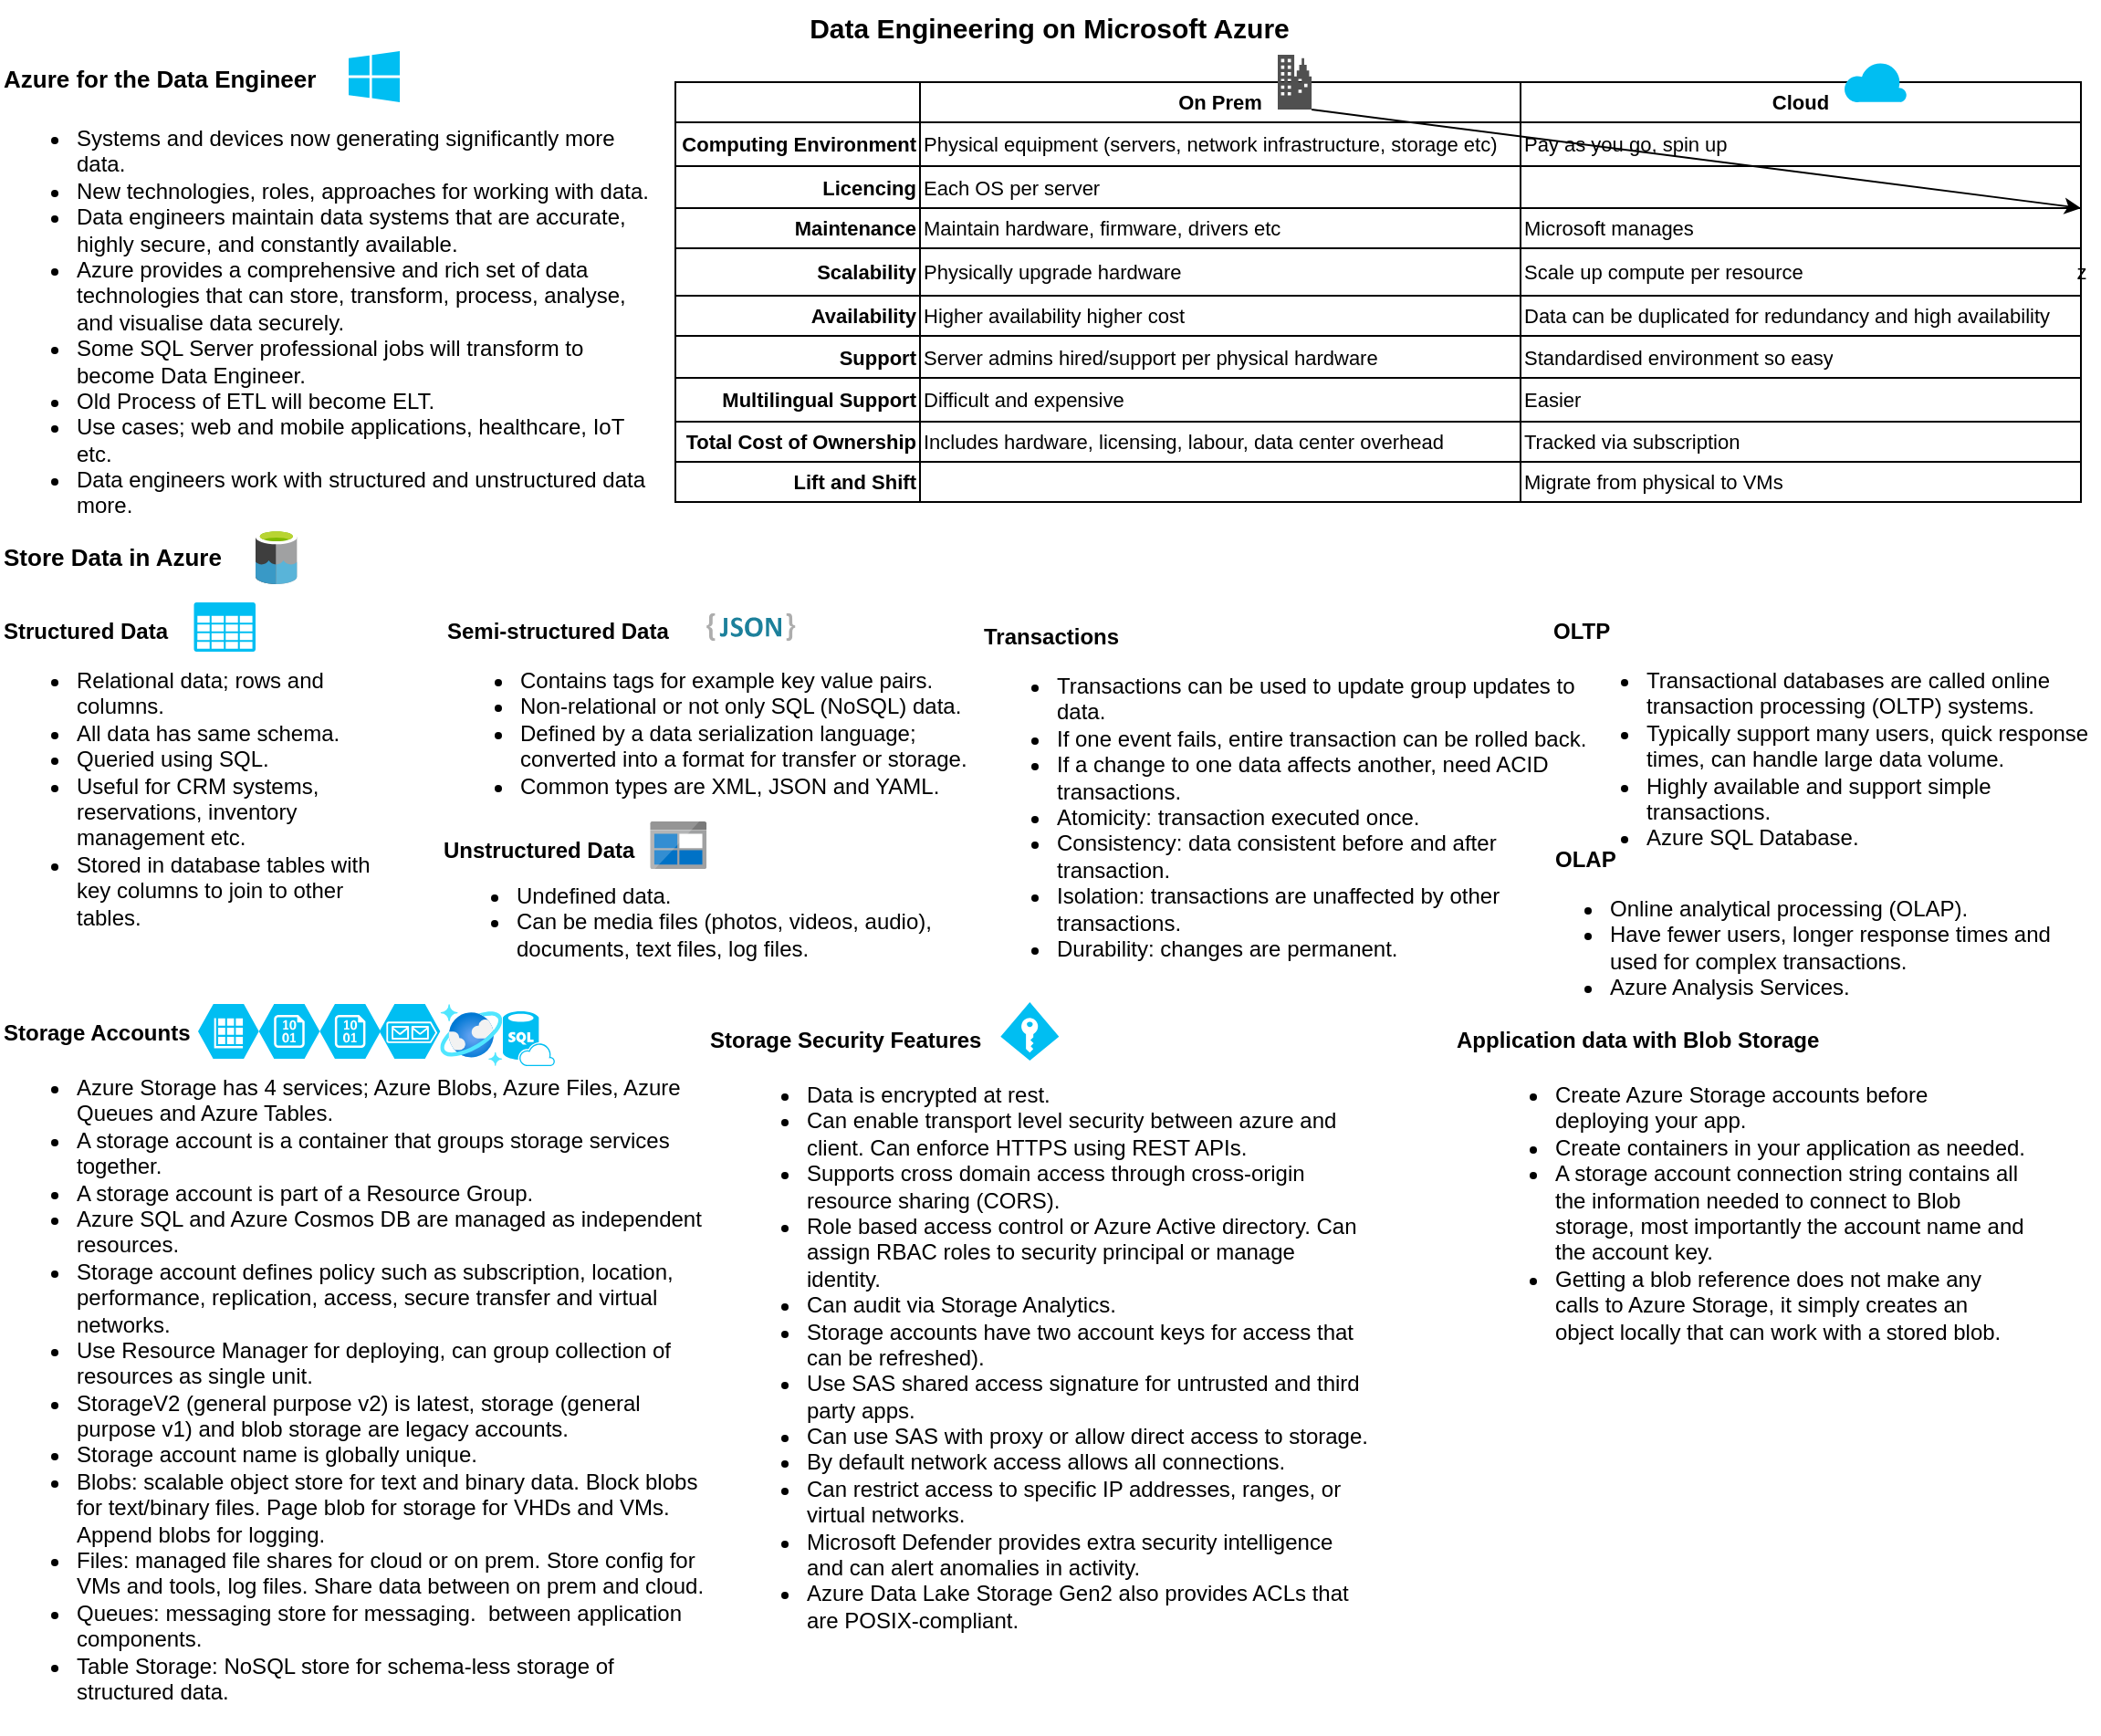 <mxfile version="20.8.6" type="github">
  <diagram id="WI9T0HZ2pTsCkuznbFz-" name="Data Engineering on Microsoft Azure">
    <mxGraphModel dx="2074" dy="1188" grid="1" gridSize="10" guides="1" tooltips="1" connect="1" arrows="1" fold="1" page="1" pageScale="1" pageWidth="1169" pageHeight="827" math="0" shadow="0">
      <root>
        <mxCell id="0" />
        <mxCell id="1" parent="0" />
        <mxCell id="qvMqanULMdAWcoUPuKCA-1" value="&lt;b style=&quot;font-size: 15px;&quot;&gt;Data Engineering on Microsoft Azure&lt;/b&gt;" style="text;strokeColor=none;align=center;fillColor=none;html=1;verticalAlign=middle;whiteSpace=wrap;rounded=0;fontSize=15;" vertex="1" parent="1">
          <mxGeometry x="380" width="410" height="30" as="geometry" />
        </mxCell>
        <mxCell id="qvMqanULMdAWcoUPuKCA-2" value="&lt;b style=&quot;font-size: 13px;&quot;&gt;Azure for the Data Engineer&lt;/b&gt;" style="text;strokeColor=none;align=left;fillColor=none;html=1;verticalAlign=middle;whiteSpace=wrap;rounded=0;fontSize=13;" vertex="1" parent="1">
          <mxGeometry x="10" y="28" width="410" height="30" as="geometry" />
        </mxCell>
        <mxCell id="qvMqanULMdAWcoUPuKCA-3" value="&lt;ul&gt;&lt;li&gt;&lt;span style=&quot;background-color: initial;&quot;&gt;Systems and devices now generating significantly more data.&lt;/span&gt;&lt;/li&gt;&lt;li&gt;New technologies, roles, approaches for working with data.&lt;/li&gt;&lt;li&gt;Data engineers maintain data systems that are accurate, highly secure, and constantly available.&lt;br&gt;&lt;/li&gt;&lt;li&gt;Azure provides a comprehensive and rich set of data technologies that can store, transform, process, analyse, and visualise data securely.&lt;br&gt;&lt;/li&gt;&lt;li&gt;Some SQL Server professional jobs will transform to become Data Engineer.&lt;/li&gt;&lt;li&gt;Old Process of ETL will become ELT.&lt;/li&gt;&lt;li&gt;Use cases; web and mobile applications, healthcare, IoT etc.&lt;/li&gt;&lt;li&gt;Data engineers work with structured and unstructured data more.&lt;/li&gt;&lt;/ul&gt;" style="text;strokeColor=none;align=left;fillColor=none;html=1;verticalAlign=top;whiteSpace=wrap;rounded=0;" vertex="1" parent="1">
          <mxGeometry x="10" y="50" width="360" height="220" as="geometry" />
        </mxCell>
        <mxCell id="qvMqanULMdAWcoUPuKCA-4" value="" style="shape=table;startSize=0;container=1;collapsible=0;childLayout=tableLayout;fontSize=10;" vertex="1" parent="1">
          <mxGeometry x="380" y="45" width="770" height="230" as="geometry" />
        </mxCell>
        <mxCell id="qvMqanULMdAWcoUPuKCA-5" value="" style="shape=tableRow;horizontal=0;startSize=0;swimlaneHead=0;swimlaneBody=0;strokeColor=inherit;top=0;left=0;bottom=0;right=0;collapsible=0;dropTarget=0;fillColor=none;points=[[0,0.5],[1,0.5]];portConstraint=eastwest;" vertex="1" parent="qvMqanULMdAWcoUPuKCA-4">
          <mxGeometry width="770" height="22" as="geometry" />
        </mxCell>
        <mxCell id="qvMqanULMdAWcoUPuKCA-6" value="" style="shape=partialRectangle;html=1;whiteSpace=wrap;connectable=0;strokeColor=inherit;overflow=hidden;fillColor=none;top=0;left=0;bottom=0;right=0;pointerEvents=1;align=right;fontStyle=1;fontSize=11;" vertex="1" parent="qvMqanULMdAWcoUPuKCA-5">
          <mxGeometry width="134" height="22" as="geometry">
            <mxRectangle width="134" height="22" as="alternateBounds" />
          </mxGeometry>
        </mxCell>
        <mxCell id="qvMqanULMdAWcoUPuKCA-7" value="On Prem" style="shape=partialRectangle;html=1;whiteSpace=wrap;connectable=0;strokeColor=inherit;overflow=hidden;fillColor=none;top=0;left=0;bottom=0;right=0;pointerEvents=1;fontStyle=1;fontSize=11;" vertex="1" parent="qvMqanULMdAWcoUPuKCA-5">
          <mxGeometry x="134" width="329" height="22" as="geometry">
            <mxRectangle width="329" height="22" as="alternateBounds" />
          </mxGeometry>
        </mxCell>
        <mxCell id="qvMqanULMdAWcoUPuKCA-8" value="Cloud" style="shape=partialRectangle;html=1;whiteSpace=wrap;connectable=0;strokeColor=inherit;overflow=hidden;fillColor=none;top=0;left=0;bottom=0;right=0;pointerEvents=1;fontStyle=1;fontSize=11;" vertex="1" parent="qvMqanULMdAWcoUPuKCA-5">
          <mxGeometry x="463" width="307" height="22" as="geometry">
            <mxRectangle width="307" height="22" as="alternateBounds" />
          </mxGeometry>
        </mxCell>
        <mxCell id="qvMqanULMdAWcoUPuKCA-9" value="" style="shape=tableRow;horizontal=0;startSize=0;swimlaneHead=0;swimlaneBody=0;strokeColor=inherit;top=0;left=0;bottom=0;right=0;collapsible=0;dropTarget=0;fillColor=none;points=[[0,0.5],[1,0.5]];portConstraint=eastwest;" vertex="1" parent="qvMqanULMdAWcoUPuKCA-4">
          <mxGeometry y="22" width="770" height="24" as="geometry" />
        </mxCell>
        <mxCell id="qvMqanULMdAWcoUPuKCA-10" value="Computing Environment" style="shape=partialRectangle;html=1;whiteSpace=wrap;connectable=0;strokeColor=inherit;overflow=hidden;fillColor=none;top=0;left=0;bottom=0;right=0;pointerEvents=1;align=right;fontStyle=1;fontSize=11;" vertex="1" parent="qvMqanULMdAWcoUPuKCA-9">
          <mxGeometry width="134" height="24" as="geometry">
            <mxRectangle width="134" height="24" as="alternateBounds" />
          </mxGeometry>
        </mxCell>
        <mxCell id="qvMqanULMdAWcoUPuKCA-11" value="Physical equipment (servers, network infrastructure, storage etc)" style="shape=partialRectangle;html=1;whiteSpace=wrap;connectable=0;strokeColor=inherit;overflow=hidden;fillColor=none;top=0;left=0;bottom=0;right=0;pointerEvents=1;align=left;fontSize=11;" vertex="1" parent="qvMqanULMdAWcoUPuKCA-9">
          <mxGeometry x="134" width="329" height="24" as="geometry">
            <mxRectangle width="329" height="24" as="alternateBounds" />
          </mxGeometry>
        </mxCell>
        <mxCell id="qvMqanULMdAWcoUPuKCA-12" value="Pay as you go, spin up" style="shape=partialRectangle;html=1;whiteSpace=wrap;connectable=0;strokeColor=inherit;overflow=hidden;fillColor=none;top=0;left=0;bottom=0;right=0;pointerEvents=1;align=left;fontSize=11;" vertex="1" parent="qvMqanULMdAWcoUPuKCA-9">
          <mxGeometry x="463" width="307" height="24" as="geometry">
            <mxRectangle width="307" height="24" as="alternateBounds" />
          </mxGeometry>
        </mxCell>
        <mxCell id="qvMqanULMdAWcoUPuKCA-13" value="" style="shape=tableRow;horizontal=0;startSize=0;swimlaneHead=0;swimlaneBody=0;strokeColor=inherit;top=0;left=0;bottom=0;right=0;collapsible=0;dropTarget=0;fillColor=none;points=[[0,0.5],[1,0.5]];portConstraint=eastwest;" vertex="1" parent="qvMqanULMdAWcoUPuKCA-4">
          <mxGeometry y="46" width="770" height="23" as="geometry" />
        </mxCell>
        <mxCell id="qvMqanULMdAWcoUPuKCA-14" value="Licencing" style="shape=partialRectangle;html=1;whiteSpace=wrap;connectable=0;strokeColor=inherit;overflow=hidden;fillColor=none;top=0;left=0;bottom=0;right=0;pointerEvents=1;align=right;fontStyle=1;fontSize=11;" vertex="1" parent="qvMqanULMdAWcoUPuKCA-13">
          <mxGeometry width="134" height="23" as="geometry">
            <mxRectangle width="134" height="23" as="alternateBounds" />
          </mxGeometry>
        </mxCell>
        <mxCell id="qvMqanULMdAWcoUPuKCA-15" value="Each OS per server" style="shape=partialRectangle;html=1;whiteSpace=wrap;connectable=0;strokeColor=inherit;overflow=hidden;fillColor=none;top=0;left=0;bottom=0;right=0;pointerEvents=1;align=left;fontSize=11;" vertex="1" parent="qvMqanULMdAWcoUPuKCA-13">
          <mxGeometry x="134" width="329" height="23" as="geometry">
            <mxRectangle width="329" height="23" as="alternateBounds" />
          </mxGeometry>
        </mxCell>
        <mxCell id="qvMqanULMdAWcoUPuKCA-16" value="" style="shape=partialRectangle;html=1;whiteSpace=wrap;connectable=0;strokeColor=inherit;overflow=hidden;fillColor=none;top=0;left=0;bottom=0;right=0;pointerEvents=1;align=left;fontSize=11;" vertex="1" parent="qvMqanULMdAWcoUPuKCA-13">
          <mxGeometry x="463" width="307" height="23" as="geometry">
            <mxRectangle width="307" height="23" as="alternateBounds" />
          </mxGeometry>
        </mxCell>
        <mxCell id="qvMqanULMdAWcoUPuKCA-17" value="" style="shape=tableRow;horizontal=0;startSize=0;swimlaneHead=0;swimlaneBody=0;strokeColor=inherit;top=0;left=0;bottom=0;right=0;collapsible=0;dropTarget=0;fillColor=none;points=[[0,0.5],[1,0.5]];portConstraint=eastwest;" vertex="1" parent="qvMqanULMdAWcoUPuKCA-4">
          <mxGeometry y="69" width="770" height="22" as="geometry" />
        </mxCell>
        <mxCell id="qvMqanULMdAWcoUPuKCA-18" value="Maintenance" style="shape=partialRectangle;html=1;whiteSpace=wrap;connectable=0;strokeColor=inherit;overflow=hidden;fillColor=none;top=0;left=0;bottom=0;right=0;pointerEvents=1;align=right;fontStyle=1;fontSize=11;" vertex="1" parent="qvMqanULMdAWcoUPuKCA-17">
          <mxGeometry width="134" height="22" as="geometry">
            <mxRectangle width="134" height="22" as="alternateBounds" />
          </mxGeometry>
        </mxCell>
        <mxCell id="qvMqanULMdAWcoUPuKCA-19" value="Maintain hardware, firmware, drivers etc" style="shape=partialRectangle;html=1;whiteSpace=wrap;connectable=0;strokeColor=inherit;overflow=hidden;fillColor=none;top=0;left=0;bottom=0;right=0;pointerEvents=1;align=left;fontSize=11;" vertex="1" parent="qvMqanULMdAWcoUPuKCA-17">
          <mxGeometry x="134" width="329" height="22" as="geometry">
            <mxRectangle width="329" height="22" as="alternateBounds" />
          </mxGeometry>
        </mxCell>
        <mxCell id="qvMqanULMdAWcoUPuKCA-20" value="Microsoft manages" style="shape=partialRectangle;html=1;whiteSpace=wrap;connectable=0;strokeColor=inherit;overflow=hidden;fillColor=none;top=0;left=0;bottom=0;right=0;pointerEvents=1;align=left;fontSize=11;" vertex="1" parent="qvMqanULMdAWcoUPuKCA-17">
          <mxGeometry x="463" width="307" height="22" as="geometry">
            <mxRectangle width="307" height="22" as="alternateBounds" />
          </mxGeometry>
        </mxCell>
        <mxCell id="qvMqanULMdAWcoUPuKCA-53" value="z" style="sketch=0;pointerEvents=1;shadow=0;dashed=0;html=1;strokeColor=none;fillColor=#505050;labelPosition=center;verticalLabelPosition=bottom;verticalAlign=top;outlineConnect=0;align=center;shape=mxgraph.office.concepts.on_premises;fontSize=11;" vertex="1" parent="qvMqanULMdAWcoUPuKCA-17">
          <mxGeometry x="770" width="NaN" height="22" as="geometry">
            <mxRectangle width="NaN" height="22" as="alternateBounds" />
          </mxGeometry>
        </mxCell>
        <mxCell id="qvMqanULMdAWcoUPuKCA-21" value="" style="shape=tableRow;horizontal=0;startSize=0;swimlaneHead=0;swimlaneBody=0;strokeColor=inherit;top=0;left=0;bottom=0;right=0;collapsible=0;dropTarget=0;fillColor=none;points=[[0,0.5],[1,0.5]];portConstraint=eastwest;" vertex="1" parent="qvMqanULMdAWcoUPuKCA-4">
          <mxGeometry y="91" width="770" height="26" as="geometry" />
        </mxCell>
        <mxCell id="qvMqanULMdAWcoUPuKCA-22" value="Scalability" style="shape=partialRectangle;html=1;whiteSpace=wrap;connectable=0;strokeColor=inherit;overflow=hidden;fillColor=none;top=0;left=0;bottom=0;right=0;pointerEvents=1;align=right;fontStyle=1;fontSize=11;" vertex="1" parent="qvMqanULMdAWcoUPuKCA-21">
          <mxGeometry width="134" height="26" as="geometry">
            <mxRectangle width="134" height="26" as="alternateBounds" />
          </mxGeometry>
        </mxCell>
        <mxCell id="qvMqanULMdAWcoUPuKCA-23" value="Physically upgrade hardware" style="shape=partialRectangle;html=1;whiteSpace=wrap;connectable=0;strokeColor=inherit;overflow=hidden;fillColor=none;top=0;left=0;bottom=0;right=0;pointerEvents=1;align=left;fontSize=11;" vertex="1" parent="qvMqanULMdAWcoUPuKCA-21">
          <mxGeometry x="134" width="329" height="26" as="geometry">
            <mxRectangle width="329" height="26" as="alternateBounds" />
          </mxGeometry>
        </mxCell>
        <mxCell id="qvMqanULMdAWcoUPuKCA-24" value="Scale up compute per resource" style="shape=partialRectangle;html=1;whiteSpace=wrap;connectable=0;strokeColor=inherit;overflow=hidden;fillColor=none;top=0;left=0;bottom=0;right=0;pointerEvents=1;align=left;fontSize=11;" vertex="1" parent="qvMqanULMdAWcoUPuKCA-21">
          <mxGeometry x="463" width="307" height="26" as="geometry">
            <mxRectangle width="307" height="26" as="alternateBounds" />
          </mxGeometry>
        </mxCell>
        <mxCell id="qvMqanULMdAWcoUPuKCA-25" value="" style="shape=tableRow;horizontal=0;startSize=0;swimlaneHead=0;swimlaneBody=0;strokeColor=inherit;top=0;left=0;bottom=0;right=0;collapsible=0;dropTarget=0;fillColor=none;points=[[0,0.5],[1,0.5]];portConstraint=eastwest;" vertex="1" parent="qvMqanULMdAWcoUPuKCA-4">
          <mxGeometry y="117" width="770" height="22" as="geometry" />
        </mxCell>
        <mxCell id="qvMqanULMdAWcoUPuKCA-26" value="Availability" style="shape=partialRectangle;html=1;whiteSpace=wrap;connectable=0;strokeColor=inherit;overflow=hidden;fillColor=none;top=0;left=0;bottom=0;right=0;pointerEvents=1;align=right;fontStyle=1;fontSize=11;" vertex="1" parent="qvMqanULMdAWcoUPuKCA-25">
          <mxGeometry width="134" height="22" as="geometry">
            <mxRectangle width="134" height="22" as="alternateBounds" />
          </mxGeometry>
        </mxCell>
        <mxCell id="qvMqanULMdAWcoUPuKCA-27" value="Higher availability higher cost" style="shape=partialRectangle;html=1;whiteSpace=wrap;connectable=0;strokeColor=inherit;overflow=hidden;fillColor=none;top=0;left=0;bottom=0;right=0;pointerEvents=1;align=left;fontSize=11;" vertex="1" parent="qvMqanULMdAWcoUPuKCA-25">
          <mxGeometry x="134" width="329" height="22" as="geometry">
            <mxRectangle width="329" height="22" as="alternateBounds" />
          </mxGeometry>
        </mxCell>
        <mxCell id="qvMqanULMdAWcoUPuKCA-28" value="Data can be duplicated for redundancy and high availability" style="shape=partialRectangle;html=1;whiteSpace=wrap;connectable=0;strokeColor=inherit;overflow=hidden;fillColor=none;top=0;left=0;bottom=0;right=0;pointerEvents=1;align=left;fontSize=11;" vertex="1" parent="qvMqanULMdAWcoUPuKCA-25">
          <mxGeometry x="463" width="307" height="22" as="geometry">
            <mxRectangle width="307" height="22" as="alternateBounds" />
          </mxGeometry>
        </mxCell>
        <mxCell id="qvMqanULMdAWcoUPuKCA-29" value="" style="shape=tableRow;horizontal=0;startSize=0;swimlaneHead=0;swimlaneBody=0;strokeColor=inherit;top=0;left=0;bottom=0;right=0;collapsible=0;dropTarget=0;fillColor=none;points=[[0,0.5],[1,0.5]];portConstraint=eastwest;" vertex="1" parent="qvMqanULMdAWcoUPuKCA-4">
          <mxGeometry y="139" width="770" height="23" as="geometry" />
        </mxCell>
        <mxCell id="qvMqanULMdAWcoUPuKCA-30" value="Support" style="shape=partialRectangle;html=1;whiteSpace=wrap;connectable=0;strokeColor=inherit;overflow=hidden;fillColor=none;top=0;left=0;bottom=0;right=0;pointerEvents=1;align=right;fontStyle=1;fontSize=11;" vertex="1" parent="qvMqanULMdAWcoUPuKCA-29">
          <mxGeometry width="134" height="23" as="geometry">
            <mxRectangle width="134" height="23" as="alternateBounds" />
          </mxGeometry>
        </mxCell>
        <mxCell id="qvMqanULMdAWcoUPuKCA-31" value="Server admins hired/support per physical hardware" style="shape=partialRectangle;html=1;whiteSpace=wrap;connectable=0;strokeColor=inherit;overflow=hidden;fillColor=none;top=0;left=0;bottom=0;right=0;pointerEvents=1;align=left;fontSize=11;" vertex="1" parent="qvMqanULMdAWcoUPuKCA-29">
          <mxGeometry x="134" width="329" height="23" as="geometry">
            <mxRectangle width="329" height="23" as="alternateBounds" />
          </mxGeometry>
        </mxCell>
        <mxCell id="qvMqanULMdAWcoUPuKCA-32" value="Standardised environment so easy" style="shape=partialRectangle;html=1;whiteSpace=wrap;connectable=0;strokeColor=inherit;overflow=hidden;fillColor=none;top=0;left=0;bottom=0;right=0;pointerEvents=1;align=left;fontSize=11;" vertex="1" parent="qvMqanULMdAWcoUPuKCA-29">
          <mxGeometry x="463" width="307" height="23" as="geometry">
            <mxRectangle width="307" height="23" as="alternateBounds" />
          </mxGeometry>
        </mxCell>
        <mxCell id="qvMqanULMdAWcoUPuKCA-33" value="" style="shape=tableRow;horizontal=0;startSize=0;swimlaneHead=0;swimlaneBody=0;strokeColor=inherit;top=0;left=0;bottom=0;right=0;collapsible=0;dropTarget=0;fillColor=none;points=[[0,0.5],[1,0.5]];portConstraint=eastwest;" vertex="1" parent="qvMqanULMdAWcoUPuKCA-4">
          <mxGeometry y="162" width="770" height="24" as="geometry" />
        </mxCell>
        <mxCell id="qvMqanULMdAWcoUPuKCA-34" value="Multilingual Support" style="shape=partialRectangle;html=1;whiteSpace=wrap;connectable=0;strokeColor=inherit;overflow=hidden;fillColor=none;top=0;left=0;bottom=0;right=0;pointerEvents=1;align=right;fontStyle=1;fontSize=11;" vertex="1" parent="qvMqanULMdAWcoUPuKCA-33">
          <mxGeometry width="134" height="24" as="geometry">
            <mxRectangle width="134" height="24" as="alternateBounds" />
          </mxGeometry>
        </mxCell>
        <mxCell id="qvMqanULMdAWcoUPuKCA-35" value="Difficult and expensive" style="shape=partialRectangle;html=1;whiteSpace=wrap;connectable=0;strokeColor=inherit;overflow=hidden;fillColor=none;top=0;left=0;bottom=0;right=0;pointerEvents=1;align=left;fontSize=11;" vertex="1" parent="qvMqanULMdAWcoUPuKCA-33">
          <mxGeometry x="134" width="329" height="24" as="geometry">
            <mxRectangle width="329" height="24" as="alternateBounds" />
          </mxGeometry>
        </mxCell>
        <mxCell id="qvMqanULMdAWcoUPuKCA-36" value="Easier" style="shape=partialRectangle;html=1;whiteSpace=wrap;connectable=0;strokeColor=inherit;overflow=hidden;fillColor=none;top=0;left=0;bottom=0;right=0;pointerEvents=1;align=left;fontSize=11;" vertex="1" parent="qvMqanULMdAWcoUPuKCA-33">
          <mxGeometry x="463" width="307" height="24" as="geometry">
            <mxRectangle width="307" height="24" as="alternateBounds" />
          </mxGeometry>
        </mxCell>
        <mxCell id="qvMqanULMdAWcoUPuKCA-37" value="" style="shape=tableRow;horizontal=0;startSize=0;swimlaneHead=0;swimlaneBody=0;strokeColor=inherit;top=0;left=0;bottom=0;right=0;collapsible=0;dropTarget=0;fillColor=none;points=[[0,0.5],[1,0.5]];portConstraint=eastwest;" vertex="1" parent="qvMqanULMdAWcoUPuKCA-4">
          <mxGeometry y="186" width="770" height="22" as="geometry" />
        </mxCell>
        <mxCell id="qvMqanULMdAWcoUPuKCA-38" value="Total Cost of Ownership" style="shape=partialRectangle;html=1;whiteSpace=wrap;connectable=0;strokeColor=inherit;overflow=hidden;fillColor=none;top=0;left=0;bottom=0;right=0;pointerEvents=1;align=right;fontStyle=1;fontSize=11;" vertex="1" parent="qvMqanULMdAWcoUPuKCA-37">
          <mxGeometry width="134" height="22" as="geometry">
            <mxRectangle width="134" height="22" as="alternateBounds" />
          </mxGeometry>
        </mxCell>
        <mxCell id="qvMqanULMdAWcoUPuKCA-39" value="Includes hardware, licensing, labour, data center overhead" style="shape=partialRectangle;html=1;whiteSpace=wrap;connectable=0;strokeColor=inherit;overflow=hidden;fillColor=none;top=0;left=0;bottom=0;right=0;pointerEvents=1;align=left;fontSize=11;" vertex="1" parent="qvMqanULMdAWcoUPuKCA-37">
          <mxGeometry x="134" width="329" height="22" as="geometry">
            <mxRectangle width="329" height="22" as="alternateBounds" />
          </mxGeometry>
        </mxCell>
        <mxCell id="qvMqanULMdAWcoUPuKCA-40" value="Tracked via subscription" style="shape=partialRectangle;html=1;whiteSpace=wrap;connectable=0;strokeColor=inherit;overflow=hidden;fillColor=none;top=0;left=0;bottom=0;right=0;pointerEvents=1;align=left;fontSize=11;" vertex="1" parent="qvMqanULMdAWcoUPuKCA-37">
          <mxGeometry x="463" width="307" height="22" as="geometry">
            <mxRectangle width="307" height="22" as="alternateBounds" />
          </mxGeometry>
        </mxCell>
        <mxCell id="qvMqanULMdAWcoUPuKCA-45" value="" style="shape=tableRow;horizontal=0;startSize=0;swimlaneHead=0;swimlaneBody=0;strokeColor=inherit;top=0;left=0;bottom=0;right=0;collapsible=0;dropTarget=0;fillColor=none;points=[[0,0.5],[1,0.5]];portConstraint=eastwest;" vertex="1" parent="qvMqanULMdAWcoUPuKCA-4">
          <mxGeometry y="208" width="770" height="22" as="geometry" />
        </mxCell>
        <mxCell id="qvMqanULMdAWcoUPuKCA-46" value="Lift and Shift" style="shape=partialRectangle;html=1;whiteSpace=wrap;connectable=0;strokeColor=inherit;overflow=hidden;fillColor=none;top=0;left=0;bottom=0;right=0;pointerEvents=1;align=right;fontStyle=1;fontSize=11;" vertex="1" parent="qvMqanULMdAWcoUPuKCA-45">
          <mxGeometry width="134" height="22" as="geometry">
            <mxRectangle width="134" height="22" as="alternateBounds" />
          </mxGeometry>
        </mxCell>
        <mxCell id="qvMqanULMdAWcoUPuKCA-47" value="" style="shape=partialRectangle;html=1;whiteSpace=wrap;connectable=0;strokeColor=inherit;overflow=hidden;fillColor=none;top=0;left=0;bottom=0;right=0;pointerEvents=1;align=left;fontSize=11;" vertex="1" parent="qvMqanULMdAWcoUPuKCA-45">
          <mxGeometry x="134" width="329" height="22" as="geometry">
            <mxRectangle width="329" height="22" as="alternateBounds" />
          </mxGeometry>
        </mxCell>
        <mxCell id="qvMqanULMdAWcoUPuKCA-48" value="Migrate from physical to VMs" style="shape=partialRectangle;html=1;whiteSpace=wrap;connectable=0;strokeColor=inherit;overflow=hidden;fillColor=none;top=0;left=0;bottom=0;right=0;pointerEvents=1;align=left;fontSize=11;" vertex="1" parent="qvMqanULMdAWcoUPuKCA-45">
          <mxGeometry x="463" width="307" height="22" as="geometry">
            <mxRectangle width="307" height="22" as="alternateBounds" />
          </mxGeometry>
        </mxCell>
        <mxCell id="qvMqanULMdAWcoUPuKCA-49" value="&lt;b style=&quot;font-size: 13px;&quot;&gt;Store Data in Azure&lt;/b&gt;" style="text;strokeColor=none;align=left;fillColor=none;html=1;verticalAlign=middle;whiteSpace=wrap;rounded=0;fontSize=13;" vertex="1" parent="1">
          <mxGeometry x="10" y="290" width="410" height="30" as="geometry" />
        </mxCell>
        <mxCell id="qvMqanULMdAWcoUPuKCA-51" value="" style="verticalLabelPosition=bottom;html=1;verticalAlign=top;align=center;strokeColor=none;fillColor=#00BEF2;shape=mxgraph.azure.cloud;fontSize=11;" vertex="1" parent="1">
          <mxGeometry x="1020" y="33.5" width="34.62" height="22.5" as="geometry" />
        </mxCell>
        <mxCell id="qvMqanULMdAWcoUPuKCA-54" value="" style="edgeStyle=orthogonalEdgeStyle;rounded=0;orthogonalLoop=1;jettySize=auto;html=1;fontSize=11;" edge="1" parent="1" source="qvMqanULMdAWcoUPuKCA-52" target="qvMqanULMdAWcoUPuKCA-53">
          <mxGeometry relative="1" as="geometry" />
        </mxCell>
        <mxCell id="qvMqanULMdAWcoUPuKCA-52" value="" style="sketch=0;pointerEvents=1;shadow=0;dashed=0;html=1;strokeColor=none;fillColor=#505050;labelPosition=center;verticalLabelPosition=bottom;verticalAlign=top;outlineConnect=0;align=center;shape=mxgraph.office.concepts.on_premises;fontSize=11;" vertex="1" parent="1">
          <mxGeometry x="710" y="30" width="18.55" height="30" as="geometry" />
        </mxCell>
        <mxCell id="qvMqanULMdAWcoUPuKCA-56" value="" style="verticalLabelPosition=bottom;html=1;verticalAlign=top;align=center;strokeColor=none;fillColor=#00BEF2;shape=mxgraph.azure.azure_instance;fontSize=11;" vertex="1" parent="1">
          <mxGeometry x="201" y="28" width="28" height="28" as="geometry" />
        </mxCell>
        <mxCell id="qvMqanULMdAWcoUPuKCA-57" value="" style="sketch=0;aspect=fixed;html=1;points=[];align=center;image;fontSize=12;image=img/lib/mscae/Data_Lake.svg;" vertex="1" parent="1">
          <mxGeometry x="150" y="290" width="22.8" height="30" as="geometry" />
        </mxCell>
        <mxCell id="qvMqanULMdAWcoUPuKCA-58" value="&lt;b style=&quot;font-size: 12px;&quot;&gt;Structured Data&lt;/b&gt;" style="text;strokeColor=none;align=left;fillColor=none;html=1;verticalAlign=middle;whiteSpace=wrap;rounded=0;fontSize=13;" vertex="1" parent="1">
          <mxGeometry x="10" y="330" width="410" height="30" as="geometry" />
        </mxCell>
        <mxCell id="qvMqanULMdAWcoUPuKCA-59" value="&lt;ul&gt;&lt;li&gt;Relational data; rows and columns.&lt;/li&gt;&lt;li&gt;All data has same schema.&lt;/li&gt;&lt;li&gt;Queried using SQL.&lt;/li&gt;&lt;li&gt;Useful for CRM systems, reservations, inventory management etc.&lt;/li&gt;&lt;li&gt;Stored in database tables with key columns to join to other tables.&lt;/li&gt;&lt;/ul&gt;" style="text;strokeColor=none;align=left;fillColor=none;html=1;verticalAlign=top;whiteSpace=wrap;rounded=0;" vertex="1" parent="1">
          <mxGeometry x="10" y="347" width="220" height="130" as="geometry" />
        </mxCell>
        <mxCell id="qvMqanULMdAWcoUPuKCA-61" value="&lt;b style=&quot;font-size: 12px;&quot;&gt;Semi-structured Data&lt;/b&gt;" style="text;strokeColor=none;align=left;fillColor=none;html=1;verticalAlign=middle;whiteSpace=wrap;rounded=0;fontSize=13;" vertex="1" parent="1">
          <mxGeometry x="253.16" y="330" width="156.84" height="30" as="geometry" />
        </mxCell>
        <mxCell id="qvMqanULMdAWcoUPuKCA-62" value="&lt;ul&gt;&lt;li&gt;Contains tags for example key value pairs.&lt;/li&gt;&lt;li&gt;Non-relational or not only SQL (NoSQL) data.&lt;/li&gt;&lt;li&gt;Defined by a data serialization language; converted into a format for transfer or storage.&lt;/li&gt;&lt;li&gt;Common types are XML, JSON and YAML.&lt;/li&gt;&lt;/ul&gt;" style="text;strokeColor=none;align=left;fillColor=none;html=1;verticalAlign=top;whiteSpace=wrap;rounded=0;" vertex="1" parent="1">
          <mxGeometry x="253.16" y="347" width="314" height="130" as="geometry" />
        </mxCell>
        <mxCell id="qvMqanULMdAWcoUPuKCA-63" value="&lt;b style=&quot;font-size: 12px;&quot;&gt;Unstructured Data&lt;/b&gt;" style="text;strokeColor=none;align=left;fillColor=none;html=1;verticalAlign=middle;whiteSpace=wrap;rounded=0;fontSize=13;" vertex="1" parent="1">
          <mxGeometry x="251.16" y="450" width="178.84" height="30" as="geometry" />
        </mxCell>
        <mxCell id="qvMqanULMdAWcoUPuKCA-64" value="&lt;ul&gt;&lt;li&gt;Undefined data.&lt;/li&gt;&lt;li&gt;Can be media files (photos, videos, audio), documents, text files, log files.&lt;/li&gt;&lt;/ul&gt;" style="text;strokeColor=none;align=left;fillColor=none;html=1;verticalAlign=top;whiteSpace=wrap;rounded=0;" vertex="1" parent="1">
          <mxGeometry x="251.16" y="465" width="310" height="130" as="geometry" />
        </mxCell>
        <mxCell id="qvMqanULMdAWcoUPuKCA-65" value="&lt;b style=&quot;font-size: 12px;&quot;&gt;Transactions&lt;/b&gt;" style="text;strokeColor=none;align=left;fillColor=none;html=1;verticalAlign=middle;whiteSpace=wrap;rounded=0;fontSize=13;" vertex="1" parent="1">
          <mxGeometry x="546.55" y="333" width="103.45" height="30" as="geometry" />
        </mxCell>
        <mxCell id="qvMqanULMdAWcoUPuKCA-66" value="&lt;ul&gt;&lt;li&gt;Transactions can be used to update group updates to data.&lt;/li&gt;&lt;li&gt;If one event fails, entire transaction can be rolled back.&lt;/li&gt;&lt;li&gt;If a change to one data affects another, need ACID transactions.&lt;/li&gt;&lt;li&gt;Atomicity: transaction executed once.&lt;/li&gt;&lt;li&gt;Consistency: data consistent before and after transaction.&lt;/li&gt;&lt;li&gt;Isolation: transactions are unaffected by other transactions.&lt;/li&gt;&lt;li&gt;Durability: changes are permanent.&lt;/li&gt;&lt;/ul&gt;" style="text;strokeColor=none;align=left;fillColor=none;html=1;verticalAlign=top;whiteSpace=wrap;rounded=0;" vertex="1" parent="1">
          <mxGeometry x="546.55" y="350" width="340" height="130" as="geometry" />
        </mxCell>
        <mxCell id="qvMqanULMdAWcoUPuKCA-69" value="&lt;b style=&quot;font-size: 12px;&quot;&gt;OLTP&lt;/b&gt;" style="text;strokeColor=none;align=left;fillColor=none;html=1;verticalAlign=middle;whiteSpace=wrap;rounded=0;fontSize=13;" vertex="1" parent="1">
          <mxGeometry x="859" y="330" width="301" height="30" as="geometry" />
        </mxCell>
        <mxCell id="qvMqanULMdAWcoUPuKCA-70" value="&lt;ul&gt;&lt;li&gt;Transactional databases are called online transaction processing (OLTP) systems.&lt;/li&gt;&lt;li&gt;Typically support many users, quick response times, can handle large data volume.&amp;nbsp;&lt;/li&gt;&lt;li&gt;Highly available and support simple transactions.&lt;/li&gt;&lt;li&gt;Azure SQL Database.&lt;/li&gt;&lt;/ul&gt;" style="text;strokeColor=none;align=left;fillColor=none;html=1;verticalAlign=top;whiteSpace=wrap;rounded=0;" vertex="1" parent="1">
          <mxGeometry x="870" y="347" width="290" height="130" as="geometry" />
        </mxCell>
        <mxCell id="qvMqanULMdAWcoUPuKCA-71" value="&lt;b style=&quot;font-size: 12px;&quot;&gt;OLAP&lt;/b&gt;" style="text;strokeColor=none;align=left;fillColor=none;html=1;verticalAlign=middle;whiteSpace=wrap;rounded=0;fontSize=13;" vertex="1" parent="1">
          <mxGeometry x="860" y="455" width="300" height="30" as="geometry" />
        </mxCell>
        <mxCell id="qvMqanULMdAWcoUPuKCA-72" value="&lt;ul&gt;&lt;li&gt;Online analytical processing (OLAP).&lt;/li&gt;&lt;li&gt;Have fewer users, longer response times and used for complex transactions.&lt;/li&gt;&lt;li&gt;Azure Analysis Services.&lt;/li&gt;&lt;/ul&gt;" style="text;strokeColor=none;align=left;fillColor=none;html=1;verticalAlign=top;whiteSpace=wrap;rounded=0;" vertex="1" parent="1">
          <mxGeometry x="850" y="472" width="310" height="133" as="geometry" />
        </mxCell>
        <mxCell id="qvMqanULMdAWcoUPuKCA-75" value="" style="dashed=0;outlineConnect=0;html=1;align=center;labelPosition=center;verticalLabelPosition=bottom;verticalAlign=top;shape=mxgraph.weblogos.json_2;fontSize=12;" vertex="1" parent="1">
          <mxGeometry x="397.11" y="335.9" width="48.5" height="15.2" as="geometry" />
        </mxCell>
        <mxCell id="qvMqanULMdAWcoUPuKCA-77" value="&lt;b style=&quot;font-size: 12px;&quot;&gt;Storage Accounts&lt;/b&gt;" style="text;strokeColor=none;align=left;fillColor=none;html=1;verticalAlign=middle;whiteSpace=wrap;rounded=0;fontSize=13;" vertex="1" parent="1">
          <mxGeometry x="10" y="550" width="410" height="30" as="geometry" />
        </mxCell>
        <mxCell id="qvMqanULMdAWcoUPuKCA-78" value="&lt;ul&gt;&lt;li&gt;Azure Storage has 4 services; Azure Blobs, Azure Files, Azure Queues and Azure Tables.&lt;/li&gt;&lt;li&gt;A storage account is a container that groups storage services together.&lt;/li&gt;&lt;li&gt;A storage account is part of a Resource Group.&lt;/li&gt;&lt;li&gt;Azure SQL and Azure Cosmos DB are managed as independent resources.&lt;/li&gt;&lt;li&gt;Storage account defines policy such as subscription, location, performance, replication, access, secure transfer and virtual networks.&lt;/li&gt;&lt;li&gt;Use Resource Manager for deploying, can group collection of resources as single unit.&lt;/li&gt;&lt;li&gt;StorageV2 (general purpose v2) is latest, storage (general purpose v1) and blob storage are legacy accounts.&lt;/li&gt;&lt;li&gt;Storage account name is globally unique.&lt;/li&gt;&lt;li style=&quot;border-color: var(--border-color);&quot;&gt;Blobs: scalable object store for text and binary data. Block blobs for text/binary files. Page blob for storage for VHDs and VMs. Append blobs for logging.&lt;/li&gt;&lt;li style=&quot;border-color: var(--border-color);&quot;&gt;Files: managed file shares for cloud or on prem. Store config for VMs and tools, log files. Share data between on prem and cloud.&lt;/li&gt;&lt;li style=&quot;border-color: var(--border-color);&quot;&gt;Queues: messaging store for messaging.&amp;nbsp; between application components.&lt;/li&gt;&lt;li style=&quot;border-color: var(--border-color);&quot;&gt;Table Storage: NoSQL store for schema-less storage of structured data.&lt;/li&gt;&lt;/ul&gt;" style="text;strokeColor=none;align=left;fillColor=none;html=1;verticalAlign=top;whiteSpace=wrap;rounded=0;" vertex="1" parent="1">
          <mxGeometry x="10" y="570" width="390" height="380" as="geometry" />
        </mxCell>
        <mxCell id="qvMqanULMdAWcoUPuKCA-79" value="" style="verticalLabelPosition=bottom;html=1;verticalAlign=top;align=center;strokeColor=none;fillColor=#00BEF2;shape=mxgraph.azure.storage_blob;fontSize=12;" vertex="1" parent="1">
          <mxGeometry x="185.16" y="550" width="33.33" height="30" as="geometry" />
        </mxCell>
        <mxCell id="qvMqanULMdAWcoUPuKCA-80" value="" style="verticalLabelPosition=bottom;html=1;verticalAlign=top;align=center;strokeColor=none;fillColor=#00BEF2;shape=mxgraph.azure.storage_queue;fontSize=12;" vertex="1" parent="1">
          <mxGeometry x="217.83" y="550" width="33.33" height="30" as="geometry" />
        </mxCell>
        <mxCell id="qvMqanULMdAWcoUPuKCA-81" value="" style="verticalLabelPosition=bottom;html=1;verticalAlign=top;align=center;strokeColor=none;fillColor=#00BEF2;shape=mxgraph.azure.storage_table;fontSize=12;" vertex="1" parent="1">
          <mxGeometry x="118.5" y="550" width="33.33" height="30" as="geometry" />
        </mxCell>
        <mxCell id="qvMqanULMdAWcoUPuKCA-84" value="" style="verticalLabelPosition=bottom;html=1;verticalAlign=top;align=center;strokeColor=none;fillColor=#00BEF2;shape=mxgraph.azure.storage_blob;fontSize=12;" vertex="1" parent="1">
          <mxGeometry x="151.83" y="550" width="33.33" height="30" as="geometry" />
        </mxCell>
        <mxCell id="qvMqanULMdAWcoUPuKCA-86" value="" style="sketch=0;aspect=fixed;html=1;points=[];align=center;image;fontSize=12;image=img/lib/mscae/BlobBlock.svg;" vertex="1" parent="1">
          <mxGeometry x="366.16" y="450" width="30.95" height="26" as="geometry" />
        </mxCell>
        <mxCell id="qvMqanULMdAWcoUPuKCA-87" value="" style="verticalLabelPosition=bottom;html=1;verticalAlign=top;align=center;strokeColor=none;fillColor=#00BEF2;shape=mxgraph.azure.storage;pointerEvents=1;fontSize=12;" vertex="1" parent="1">
          <mxGeometry x="116.25" y="330" width="33.75" height="27" as="geometry" />
        </mxCell>
        <mxCell id="qvMqanULMdAWcoUPuKCA-88" value="" style="verticalLabelPosition=bottom;html=1;verticalAlign=top;align=center;strokeColor=none;fillColor=#00BEF2;shape=mxgraph.azure.sql_database_sql_azure;fontSize=12;" vertex="1" parent="1">
          <mxGeometry x="285.5" y="554" width="28.5" height="30" as="geometry" />
        </mxCell>
        <mxCell id="qvMqanULMdAWcoUPuKCA-89" value="" style="aspect=fixed;html=1;points=[];align=center;image;fontSize=12;image=img/lib/azure2/databases/Azure_Cosmos_DB.svg;" vertex="1" parent="1">
          <mxGeometry x="251.16" y="550" width="34" height="34" as="geometry" />
        </mxCell>
        <mxCell id="qvMqanULMdAWcoUPuKCA-91" value="&lt;b style=&quot;font-size: 12px;&quot;&gt;Storage Security Features&lt;/b&gt;" style="text;strokeColor=none;align=left;fillColor=none;html=1;verticalAlign=middle;whiteSpace=wrap;rounded=0;fontSize=13;" vertex="1" parent="1">
          <mxGeometry x="397.11" y="554" width="410" height="30" as="geometry" />
        </mxCell>
        <mxCell id="qvMqanULMdAWcoUPuKCA-92" value="&lt;ul&gt;&lt;li&gt;Data is encrypted at rest.&lt;/li&gt;&lt;li&gt;Can enable transport level security between azure and client. Can enforce HTTPS using REST APIs.&lt;/li&gt;&lt;li&gt;Supports cross domain access through cross-origin resource sharing (CORS).&lt;/li&gt;&lt;li&gt;Role based access control or Azure Active directory. Can assign RBAC roles to security principal or manage identity.&lt;/li&gt;&lt;li&gt;Can audit via Storage Analytics.&lt;/li&gt;&lt;li&gt;Storage accounts have two account keys for access that can be refreshed).&lt;/li&gt;&lt;li&gt;Use SAS shared access signature for untrusted and third party apps.&lt;/li&gt;&lt;li&gt;Can use SAS with proxy or allow direct access to storage.&lt;/li&gt;&lt;li style=&quot;border-color: var(--border-color);&quot;&gt;By default network access allows all connections.&lt;/li&gt;&lt;li style=&quot;border-color: var(--border-color);&quot;&gt;Can restrict access to specific IP addresses, ranges, or virtual networks.&lt;/li&gt;&lt;li style=&quot;border-color: var(--border-color);&quot;&gt;Microsoft Defender provides extra security intelligence and can alert anomalies in activity.&lt;/li&gt;&lt;li style=&quot;border-color: var(--border-color);&quot;&gt;Azure Data Lake Storage Gen2 also provides ACLs that are POSIX-compliant.&lt;/li&gt;&lt;/ul&gt;" style="text;strokeColor=none;align=left;fillColor=none;html=1;verticalAlign=top;whiteSpace=wrap;rounded=0;" vertex="1" parent="1">
          <mxGeometry x="410" y="574" width="350" height="289" as="geometry" />
        </mxCell>
        <mxCell id="qvMqanULMdAWcoUPuKCA-94" value="&lt;span style=&quot;font-size: 12px;&quot;&gt;&lt;b&gt;Application data with Blob Storage&lt;/b&gt;&lt;/span&gt;" style="text;strokeColor=none;align=left;fillColor=none;html=1;verticalAlign=middle;whiteSpace=wrap;rounded=0;fontSize=13;" vertex="1" parent="1">
          <mxGeometry x="806.44" y="554" width="353.56" height="30" as="geometry" />
        </mxCell>
        <mxCell id="qvMqanULMdAWcoUPuKCA-95" value="&lt;ul&gt;&lt;li&gt;Create Azure Storage accounts before deploying your app.&amp;nbsp;&lt;/li&gt;&lt;li&gt;Create containers in your application as needed.&lt;br&gt;&lt;/li&gt;&lt;li&gt;A storage account connection string contains all the information needed to connect to Blob storage, most importantly the account name and the account key.&lt;br&gt;&lt;/li&gt;&lt;li&gt;Getting a blob reference does not make any calls to Azure Storage, it simply creates an object locally that can work with a stored blob.&lt;br&gt;&lt;/li&gt;&lt;/ul&gt;" style="text;strokeColor=none;align=left;fillColor=none;html=1;verticalAlign=top;whiteSpace=wrap;rounded=0;" vertex="1" parent="1">
          <mxGeometry x="820.44" y="574" width="300" height="190" as="geometry" />
        </mxCell>
        <mxCell id="qvMqanULMdAWcoUPuKCA-98" value="" style="verticalLabelPosition=bottom;html=1;verticalAlign=top;align=center;strokeColor=none;fillColor=#00BEF2;shape=mxgraph.azure.access_control;fontSize=12;" vertex="1" parent="1">
          <mxGeometry x="558.16" y="549" width="32" height="32" as="geometry" />
        </mxCell>
      </root>
    </mxGraphModel>
  </diagram>
</mxfile>
